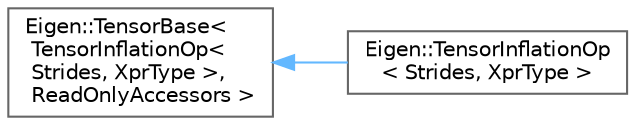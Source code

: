 digraph "类继承关系图"
{
 // LATEX_PDF_SIZE
  bgcolor="transparent";
  edge [fontname=Helvetica,fontsize=10,labelfontname=Helvetica,labelfontsize=10];
  node [fontname=Helvetica,fontsize=10,shape=box,height=0.2,width=0.4];
  rankdir="LR";
  Node0 [id="Node000000",label="Eigen::TensorBase\<\l TensorInflationOp\<\l Strides, XprType \>,\l ReadOnlyAccessors \>",height=0.2,width=0.4,color="grey40", fillcolor="white", style="filled",URL="$class_eigen_1_1_tensor_base.html",tooltip=" "];
  Node0 -> Node1 [id="edge4758_Node000000_Node000001",dir="back",color="steelblue1",style="solid",tooltip=" "];
  Node1 [id="Node000001",label="Eigen::TensorInflationOp\l\< Strides, XprType \>",height=0.2,width=0.4,color="grey40", fillcolor="white", style="filled",URL="$class_eigen_1_1_tensor_inflation_op.html",tooltip=" "];
}
